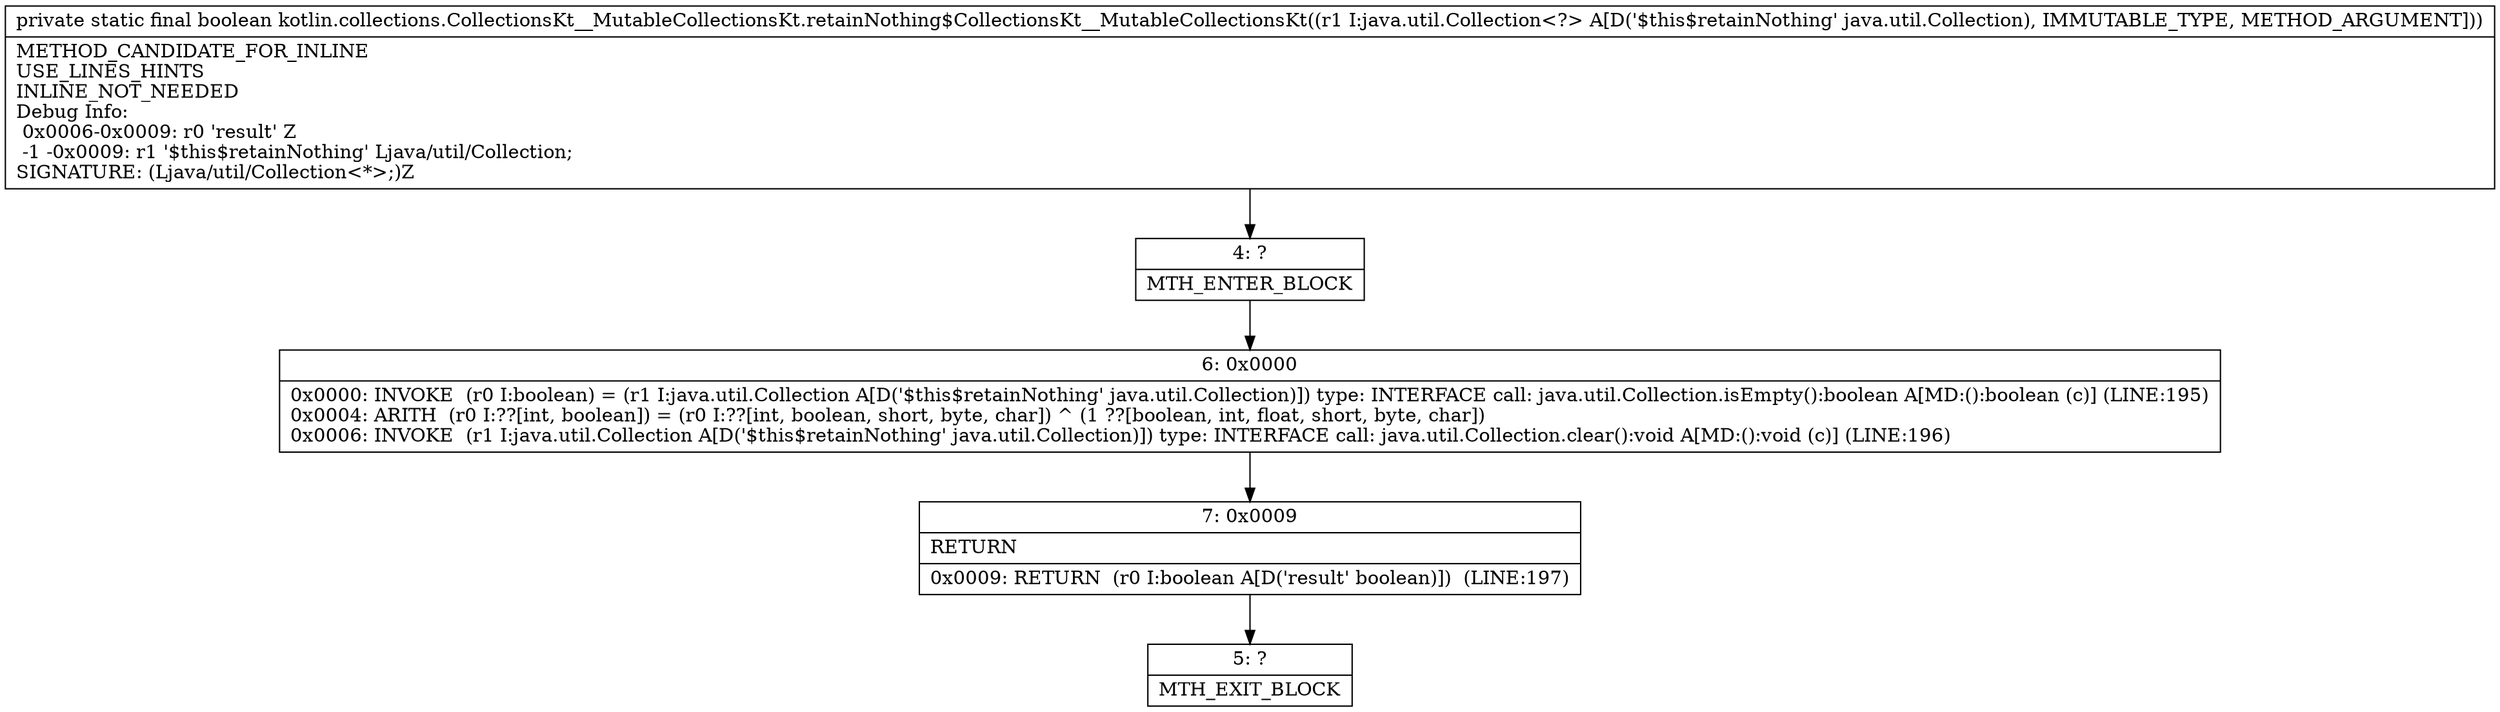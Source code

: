 digraph "CFG forkotlin.collections.CollectionsKt__MutableCollectionsKt.retainNothing$CollectionsKt__MutableCollectionsKt(Ljava\/util\/Collection;)Z" {
Node_4 [shape=record,label="{4\:\ ?|MTH_ENTER_BLOCK\l}"];
Node_6 [shape=record,label="{6\:\ 0x0000|0x0000: INVOKE  (r0 I:boolean) = (r1 I:java.util.Collection A[D('$this$retainNothing' java.util.Collection)]) type: INTERFACE call: java.util.Collection.isEmpty():boolean A[MD:():boolean (c)] (LINE:195)\l0x0004: ARITH  (r0 I:??[int, boolean]) = (r0 I:??[int, boolean, short, byte, char]) ^ (1 ??[boolean, int, float, short, byte, char]) \l0x0006: INVOKE  (r1 I:java.util.Collection A[D('$this$retainNothing' java.util.Collection)]) type: INTERFACE call: java.util.Collection.clear():void A[MD:():void (c)] (LINE:196)\l}"];
Node_7 [shape=record,label="{7\:\ 0x0009|RETURN\l|0x0009: RETURN  (r0 I:boolean A[D('result' boolean)])  (LINE:197)\l}"];
Node_5 [shape=record,label="{5\:\ ?|MTH_EXIT_BLOCK\l}"];
MethodNode[shape=record,label="{private static final boolean kotlin.collections.CollectionsKt__MutableCollectionsKt.retainNothing$CollectionsKt__MutableCollectionsKt((r1 I:java.util.Collection\<?\> A[D('$this$retainNothing' java.util.Collection), IMMUTABLE_TYPE, METHOD_ARGUMENT]))  | METHOD_CANDIDATE_FOR_INLINE\lUSE_LINES_HINTS\lINLINE_NOT_NEEDED\lDebug Info:\l  0x0006\-0x0009: r0 'result' Z\l  \-1 \-0x0009: r1 '$this$retainNothing' Ljava\/util\/Collection;\lSIGNATURE: (Ljava\/util\/Collection\<*\>;)Z\l}"];
MethodNode -> Node_4;Node_4 -> Node_6;
Node_6 -> Node_7;
Node_7 -> Node_5;
}

